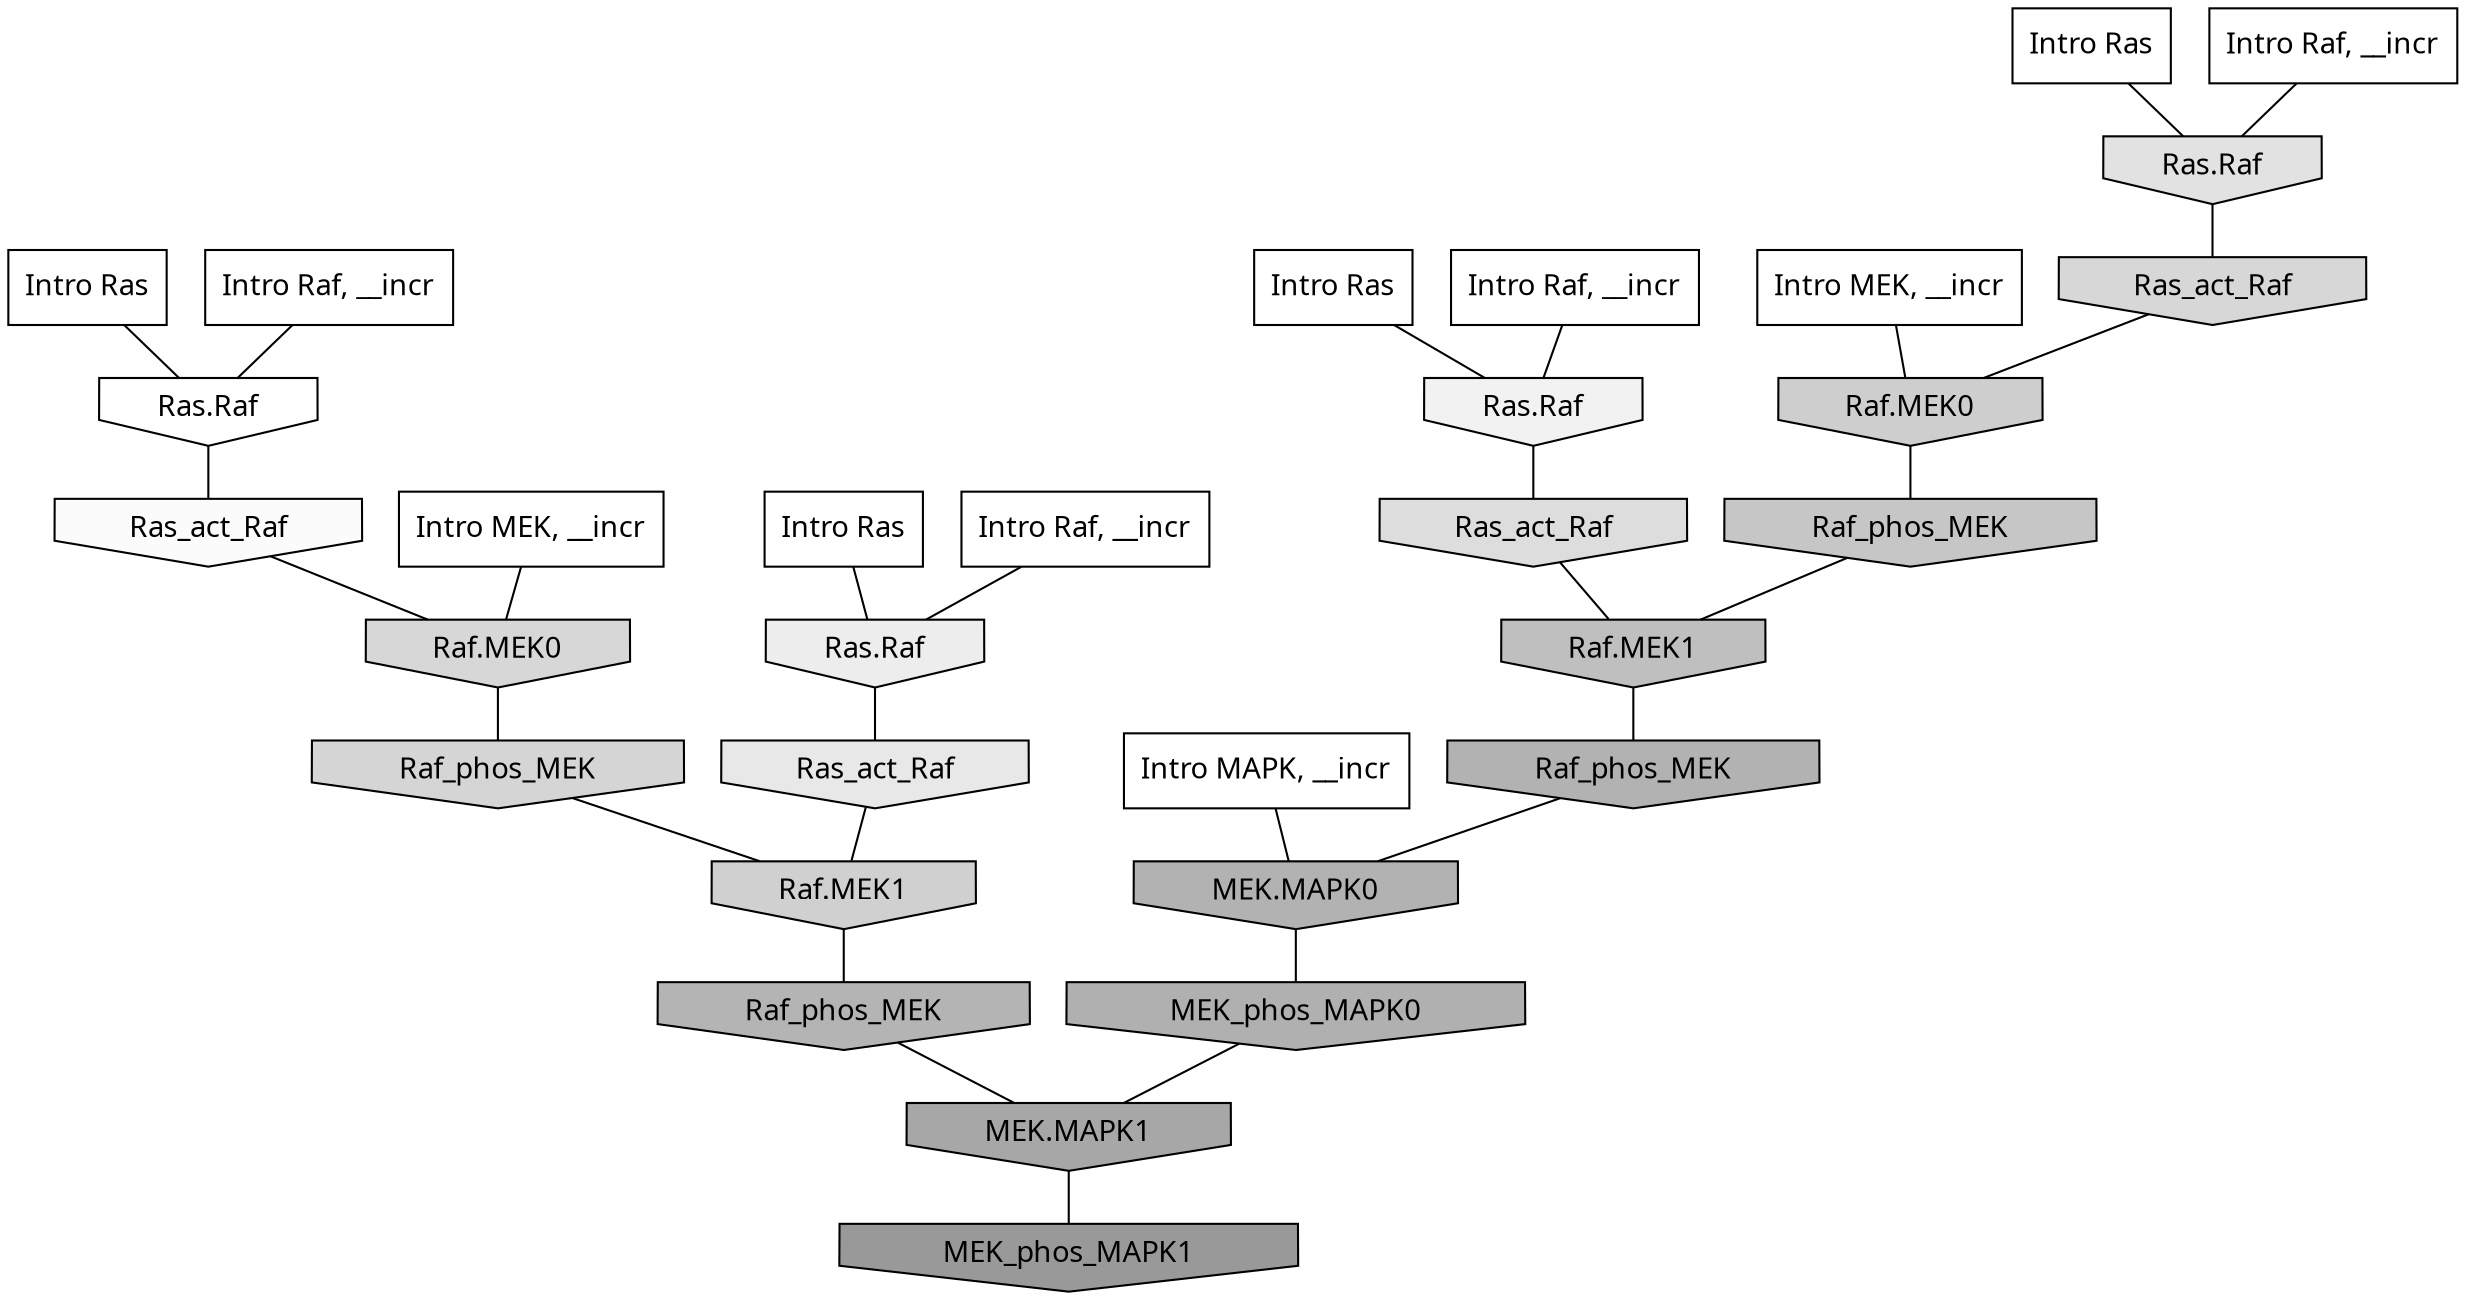 digraph G{
  rankdir="TB";
  ranksep=0.30;
  node [fontname="CMU Serif"];
  edge [fontname="CMU Serif"];
  
  19 [label="Intro Ras", shape=rectangle, style=filled, fillcolor="0.000 0.000 1.000"]
  
  24 [label="Intro Ras", shape=rectangle, style=filled, fillcolor="0.000 0.000 1.000"]
  
  50 [label="Intro Ras", shape=rectangle, style=filled, fillcolor="0.000 0.000 1.000"]
  
  55 [label="Intro Ras", shape=rectangle, style=filled, fillcolor="0.000 0.000 1.000"]
  
  112 [label="Intro Raf, __incr", shape=rectangle, style=filled, fillcolor="0.000 0.000 1.000"]
  
  193 [label="Intro Raf, __incr", shape=rectangle, style=filled, fillcolor="0.000 0.000 1.000"]
  
  477 [label="Intro Raf, __incr", shape=rectangle, style=filled, fillcolor="0.000 0.000 1.000"]
  
  772 [label="Intro Raf, __incr", shape=rectangle, style=filled, fillcolor="0.000 0.000 1.000"]
  
  1891 [label="Intro MEK, __incr", shape=rectangle, style=filled, fillcolor="0.000 0.000 1.000"]
  
  1909 [label="Intro MEK, __incr", shape=rectangle, style=filled, fillcolor="0.000 0.000 1.000"]
  
  3043 [label="Intro MAPK, __incr", shape=rectangle, style=filled, fillcolor="0.000 0.000 1.000"]
  
  3262 [label="Ras.Raf", shape=invhouse, style=filled, fillcolor="0.000 0.000 1.000"]
  
  3416 [label="Ras_act_Raf", shape=invhouse, style=filled, fillcolor="0.000 0.000 0.982"]
  
  3623 [label="Ras.Raf", shape=invhouse, style=filled, fillcolor="0.000 0.000 0.948"]
  
  3807 [label="Ras.Raf", shape=invhouse, style=filled, fillcolor="0.000 0.000 0.929"]
  
  4072 [label="Ras_act_Raf", shape=invhouse, style=filled, fillcolor="0.000 0.000 0.910"]
  
  4401 [label="Ras.Raf", shape=invhouse, style=filled, fillcolor="0.000 0.000 0.884"]
  
  4607 [label="Ras_act_Raf", shape=invhouse, style=filled, fillcolor="0.000 0.000 0.867"]
  
  4972 [label="Ras_act_Raf", shape=invhouse, style=filled, fillcolor="0.000 0.000 0.843"]
  
  4983 [label="Raf.MEK0", shape=invhouse, style=filled, fillcolor="0.000 0.000 0.842"]
  
  5078 [label="Raf_phos_MEK", shape=invhouse, style=filled, fillcolor="0.000 0.000 0.835"]
  
  5428 [label="Raf.MEK1", shape=invhouse, style=filled, fillcolor="0.000 0.000 0.815"]
  
  5511 [label="Raf.MEK0", shape=invhouse, style=filled, fillcolor="0.000 0.000 0.807"]
  
  6034 [label="Raf_phos_MEK", shape=invhouse, style=filled, fillcolor="0.000 0.000 0.774"]
  
  6584 [label="Raf.MEK1", shape=invhouse, style=filled, fillcolor="0.000 0.000 0.747"]
  
  7714 [label="Raf_phos_MEK", shape=invhouse, style=filled, fillcolor="0.000 0.000 0.704"]
  
  7831 [label="Raf_phos_MEK", shape=invhouse, style=filled, fillcolor="0.000 0.000 0.699"]
  
  7833 [label="MEK.MAPK0", shape=invhouse, style=filled, fillcolor="0.000 0.000 0.699"]
  
  8109 [label="MEK_phos_MAPK0", shape=invhouse, style=filled, fillcolor="0.000 0.000 0.690"]
  
  9148 [label="MEK.MAPK1", shape=invhouse, style=filled, fillcolor="0.000 0.000 0.654"]
  
  11453 [label="MEK_phos_MAPK1", shape=invhouse, style=filled, fillcolor="0.000 0.000 0.600"]
  
  
  9148 -> 11453 [dir=none, color="0.000 0.000 0.000"] 
  8109 -> 9148 [dir=none, color="0.000 0.000 0.000"] 
  7833 -> 8109 [dir=none, color="0.000 0.000 0.000"] 
  7831 -> 7833 [dir=none, color="0.000 0.000 0.000"] 
  7714 -> 9148 [dir=none, color="0.000 0.000 0.000"] 
  6584 -> 7831 [dir=none, color="0.000 0.000 0.000"] 
  6034 -> 6584 [dir=none, color="0.000 0.000 0.000"] 
  5511 -> 6034 [dir=none, color="0.000 0.000 0.000"] 
  5428 -> 7714 [dir=none, color="0.000 0.000 0.000"] 
  5078 -> 5428 [dir=none, color="0.000 0.000 0.000"] 
  4983 -> 5078 [dir=none, color="0.000 0.000 0.000"] 
  4972 -> 5511 [dir=none, color="0.000 0.000 0.000"] 
  4607 -> 6584 [dir=none, color="0.000 0.000 0.000"] 
  4401 -> 4972 [dir=none, color="0.000 0.000 0.000"] 
  4072 -> 5428 [dir=none, color="0.000 0.000 0.000"] 
  3807 -> 4072 [dir=none, color="0.000 0.000 0.000"] 
  3623 -> 4607 [dir=none, color="0.000 0.000 0.000"] 
  3416 -> 4983 [dir=none, color="0.000 0.000 0.000"] 
  3262 -> 3416 [dir=none, color="0.000 0.000 0.000"] 
  3043 -> 7833 [dir=none, color="0.000 0.000 0.000"] 
  1909 -> 4983 [dir=none, color="0.000 0.000 0.000"] 
  1891 -> 5511 [dir=none, color="0.000 0.000 0.000"] 
  772 -> 3807 [dir=none, color="0.000 0.000 0.000"] 
  477 -> 4401 [dir=none, color="0.000 0.000 0.000"] 
  193 -> 3623 [dir=none, color="0.000 0.000 0.000"] 
  112 -> 3262 [dir=none, color="0.000 0.000 0.000"] 
  55 -> 3807 [dir=none, color="0.000 0.000 0.000"] 
  50 -> 4401 [dir=none, color="0.000 0.000 0.000"] 
  24 -> 3623 [dir=none, color="0.000 0.000 0.000"] 
  19 -> 3262 [dir=none, color="0.000 0.000 0.000"] 
  
  }
